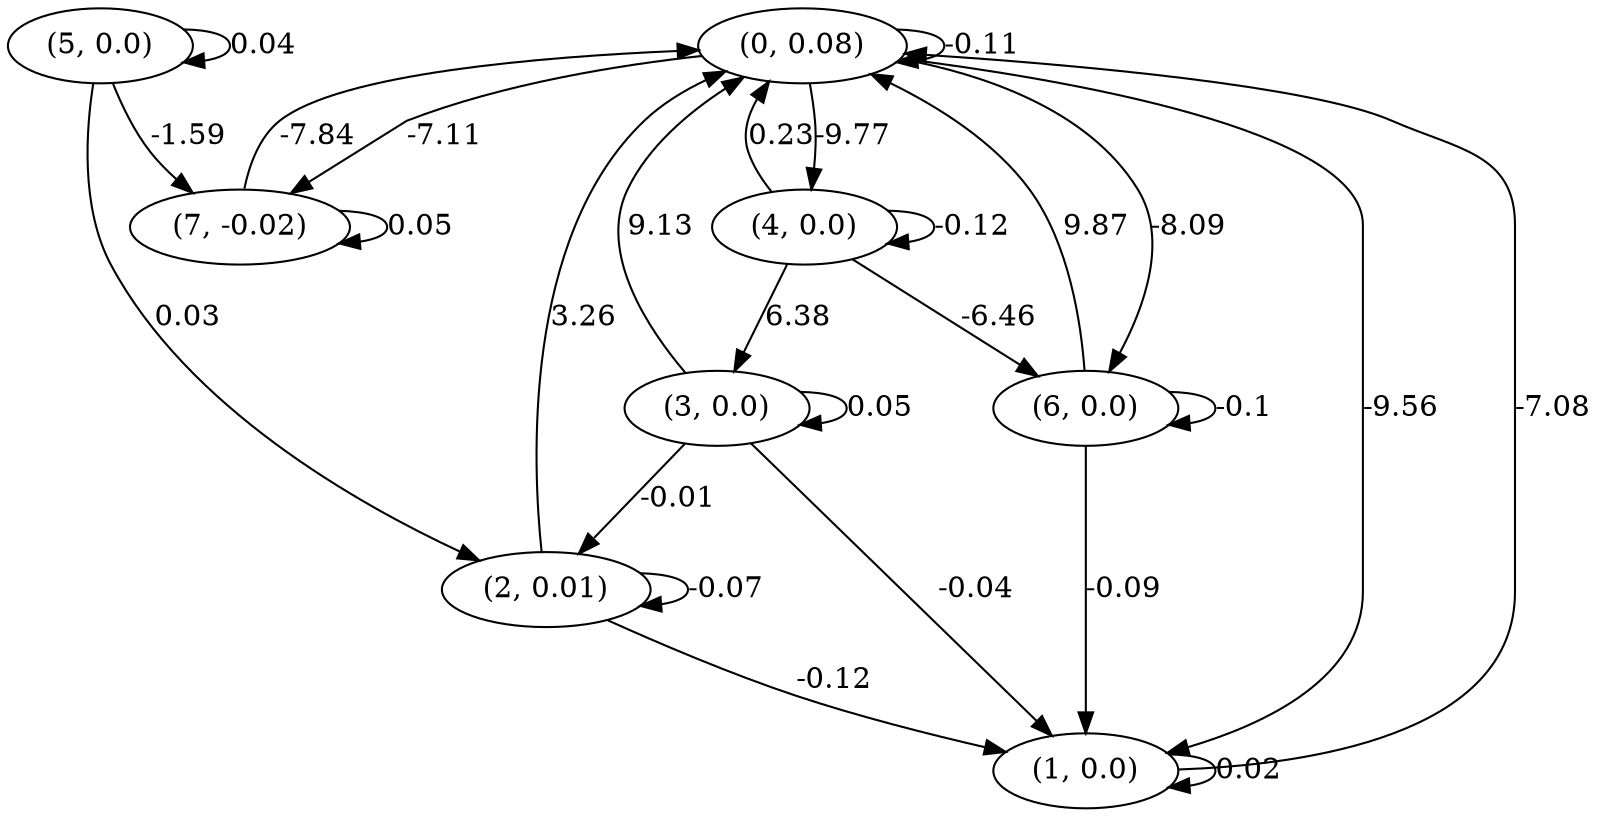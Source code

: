 digraph {
    0 [ label = "(0, 0.08)" ]
    1 [ label = "(1, 0.0)" ]
    2 [ label = "(2, 0.01)" ]
    3 [ label = "(3, 0.0)" ]
    4 [ label = "(4, 0.0)" ]
    5 [ label = "(5, 0.0)" ]
    6 [ label = "(6, 0.0)" ]
    7 [ label = "(7, -0.02)" ]
    0 -> 0 [ label = "-0.11" ]
    1 -> 1 [ label = "0.02" ]
    2 -> 2 [ label = "-0.07" ]
    3 -> 3 [ label = "0.05" ]
    4 -> 4 [ label = "-0.12" ]
    5 -> 5 [ label = "0.04" ]
    6 -> 6 [ label = "-0.1" ]
    7 -> 7 [ label = "0.05" ]
    1 -> 0 [ label = "-7.08" ]
    2 -> 0 [ label = "3.26" ]
    3 -> 0 [ label = "9.13" ]
    4 -> 0 [ label = "0.23" ]
    6 -> 0 [ label = "9.87" ]
    7 -> 0 [ label = "-7.84" ]
    0 -> 1 [ label = "-9.56" ]
    2 -> 1 [ label = "-0.12" ]
    3 -> 1 [ label = "-0.04" ]
    6 -> 1 [ label = "-0.09" ]
    3 -> 2 [ label = "-0.01" ]
    5 -> 2 [ label = "0.03" ]
    4 -> 3 [ label = "6.38" ]
    0 -> 4 [ label = "-9.77" ]
    0 -> 6 [ label = "-8.09" ]
    4 -> 6 [ label = "-6.46" ]
    0 -> 7 [ label = "-7.11" ]
    5 -> 7 [ label = "-1.59" ]
}

